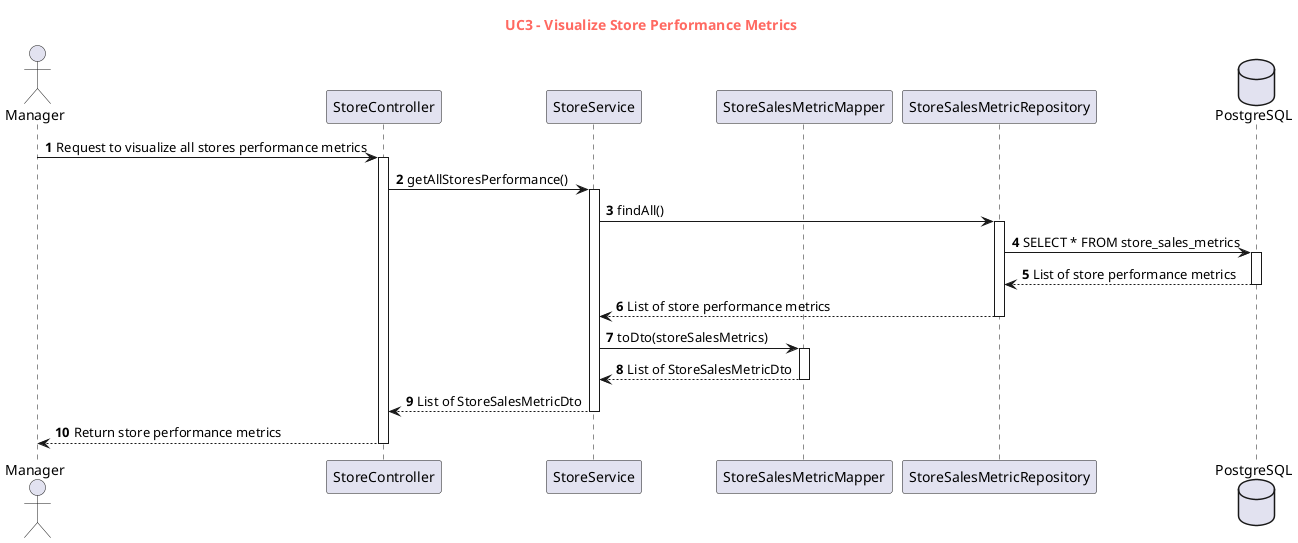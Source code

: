 @startuml
skinparam title {
  FontColor #FF6961
}

title UC3 - Visualize Store Performance Metrics
autonumber

actor Manager as m
participant "StoreController" as sc
participant "StoreService" as ss
participant "StoreSalesMetricMapper" as ssmm
participant "StoreSalesMetricRepository" as ssmr

database "PostgreSQL" as db

m -> sc: Request to visualize all stores performance metrics
activate sc
sc -> ss: getAllStoresPerformance()
activate ss
ss -> ssmr: findAll()
activate ssmr
ssmr -> db: SELECT * FROM store_sales_metrics
activate db
db --> ssmr: List of store performance metrics
deactivate db
ssmr --> ss: List of store performance metrics
deactivate ssmr
ss -> ssmm: toDto(storeSalesMetrics)
activate ssmm
ssmm --> ss: List of StoreSalesMetricDto
deactivate ssmm
ss --> sc: List of StoreSalesMetricDto
deactivate ss
sc --> m: Return store performance metrics
deactivate sc

@enduml